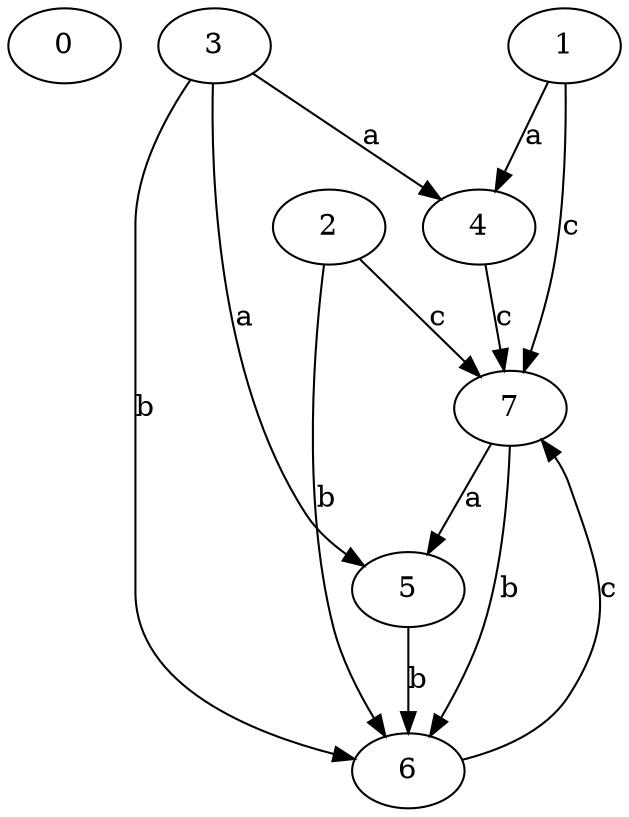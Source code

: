 strict digraph  {
0;
1;
2;
3;
4;
5;
6;
7;
1 -> 4  [label=a];
1 -> 7  [label=c];
2 -> 6  [label=b];
2 -> 7  [label=c];
3 -> 4  [label=a];
3 -> 5  [label=a];
3 -> 6  [label=b];
4 -> 7  [label=c];
5 -> 6  [label=b];
6 -> 7  [label=c];
7 -> 5  [label=a];
7 -> 6  [label=b];
}
